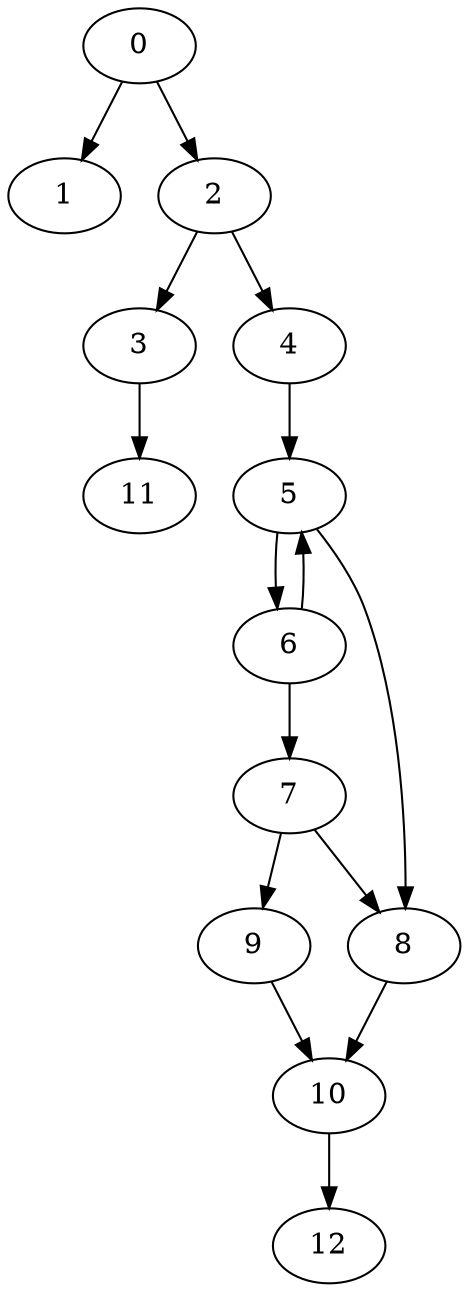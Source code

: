 digraph {
	0
	1
	2
	3
	4
	5
	6
	7
	8
	9
	10
	11
	12
	0 -> 1
	0 -> 2
	2 -> 3
	2 -> 4
	6 -> 7
	5 -> 8
	7 -> 8
	7 -> 9
	8 -> 10
	9 -> 10
	3 -> 11
	4 -> 5
	6 -> 5
	5 -> 6
	10 -> 12
}
